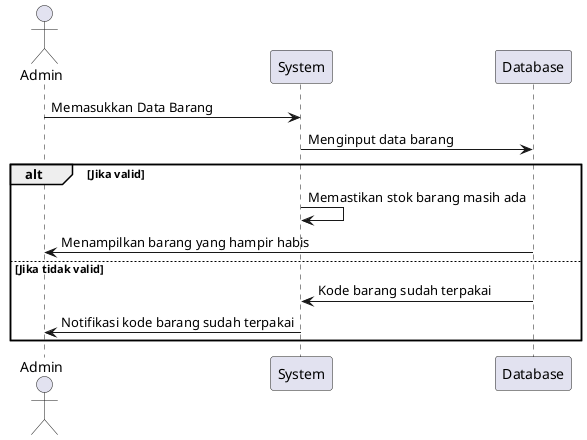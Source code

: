 @startuml

actor Admin
participant "System" as System
participant "Database" as DB

Admin -> System: Memasukkan Data Barang
System -> DB: Menginput data barang

alt Jika valid
    System -> System: Memastikan stok barang masih ada
    DB -> Admin: Menampilkan barang yang hampir habis

else Jika tidak valid
    DB -> System: Kode barang sudah terpakai
    System -> Admin: Notifikasi kode barang sudah terpakai
end

@enduml
